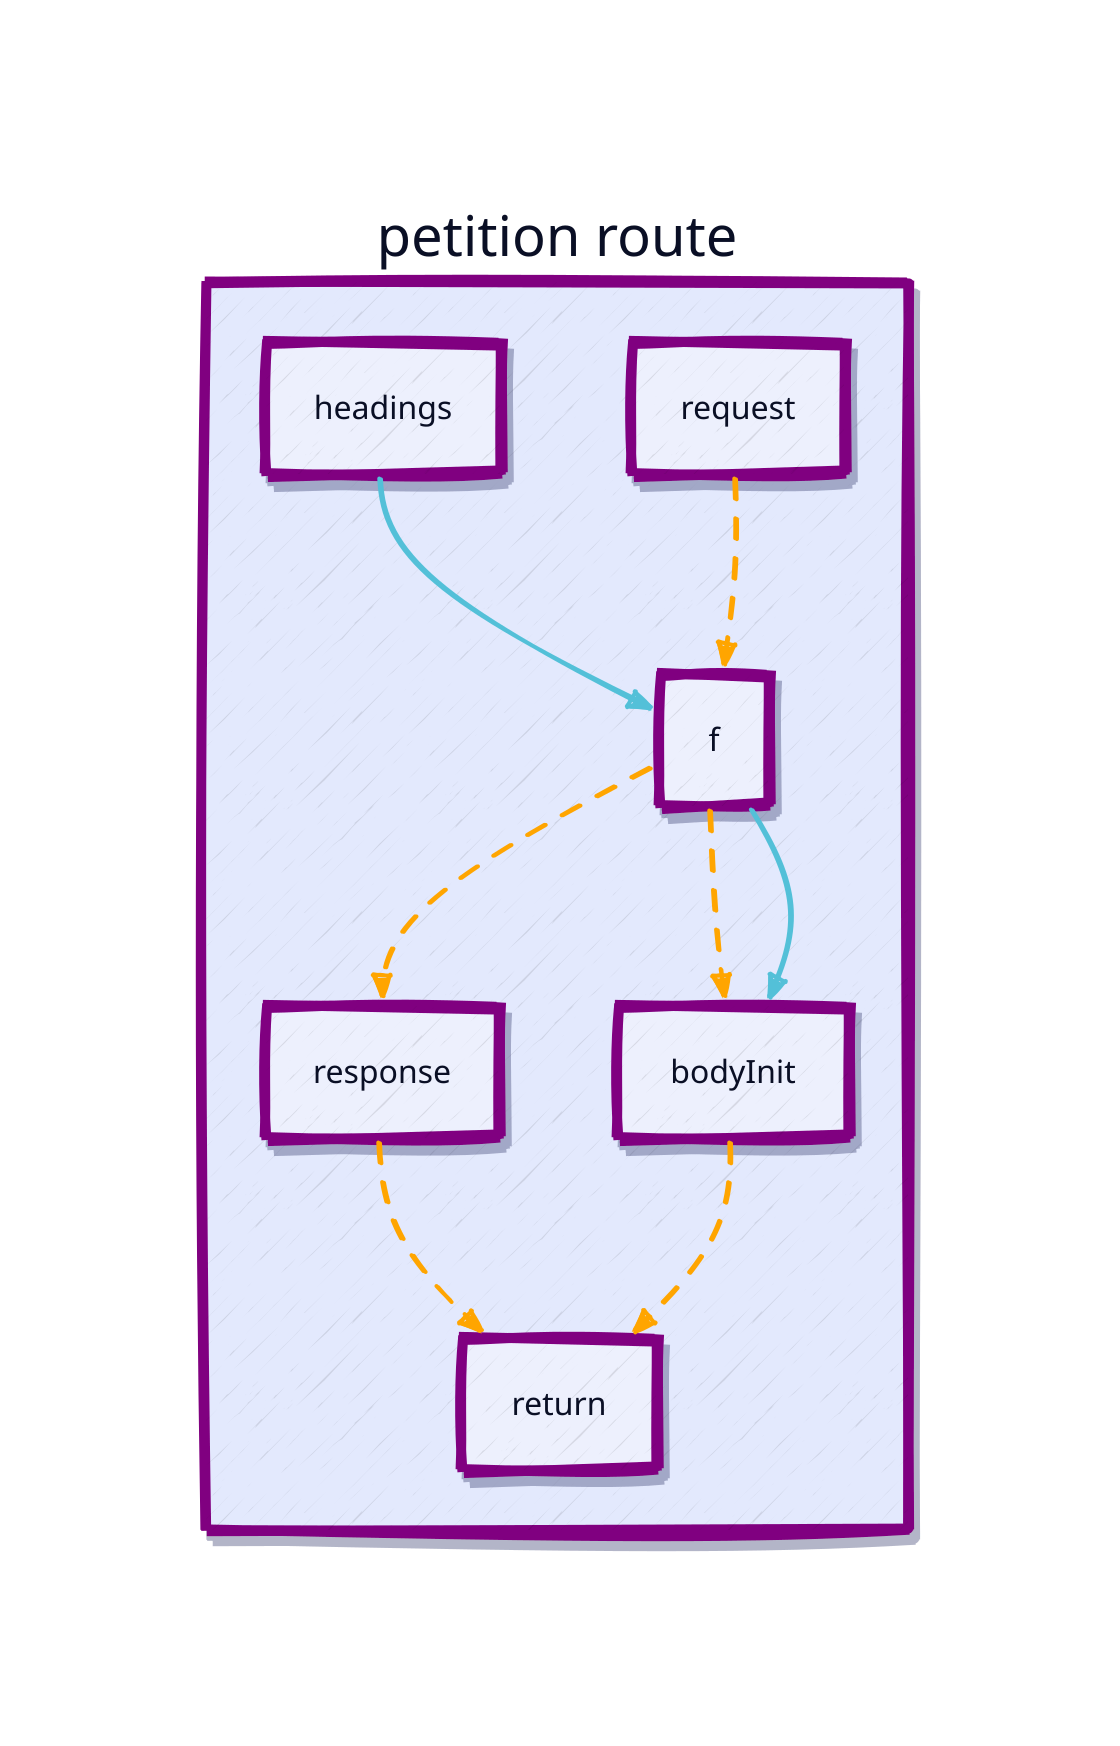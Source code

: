 style: {
  fill: transparent
}

vars: {
  d2-config: {
    sketch: true
  }
}

classes: {
  square: {
    style: {
      stroke: purple
      stroke-width: 5
      shadow: true
    }
  }
  seg stroke: {
    style.animated: true
    style.stroke: orange
  }
  direct stroke: {
    style.stroke: "#53C0D8"
  }
}

petition route: {
  class: square
  request.class: square
  f.class: square
  bodyInit.class: square
  response.class: square
  headings.class: square
  return.class: square

  (headings -> f).class: direct stroke
  (f -> bodyInit).class: seg stroke
  (request -> f -> response).class: seg stroke
  (f -> bodyInit).class: direct stroke
  (response -> return).class: seg stroke
  (bodyInit -> return).class: seg stroke
}
